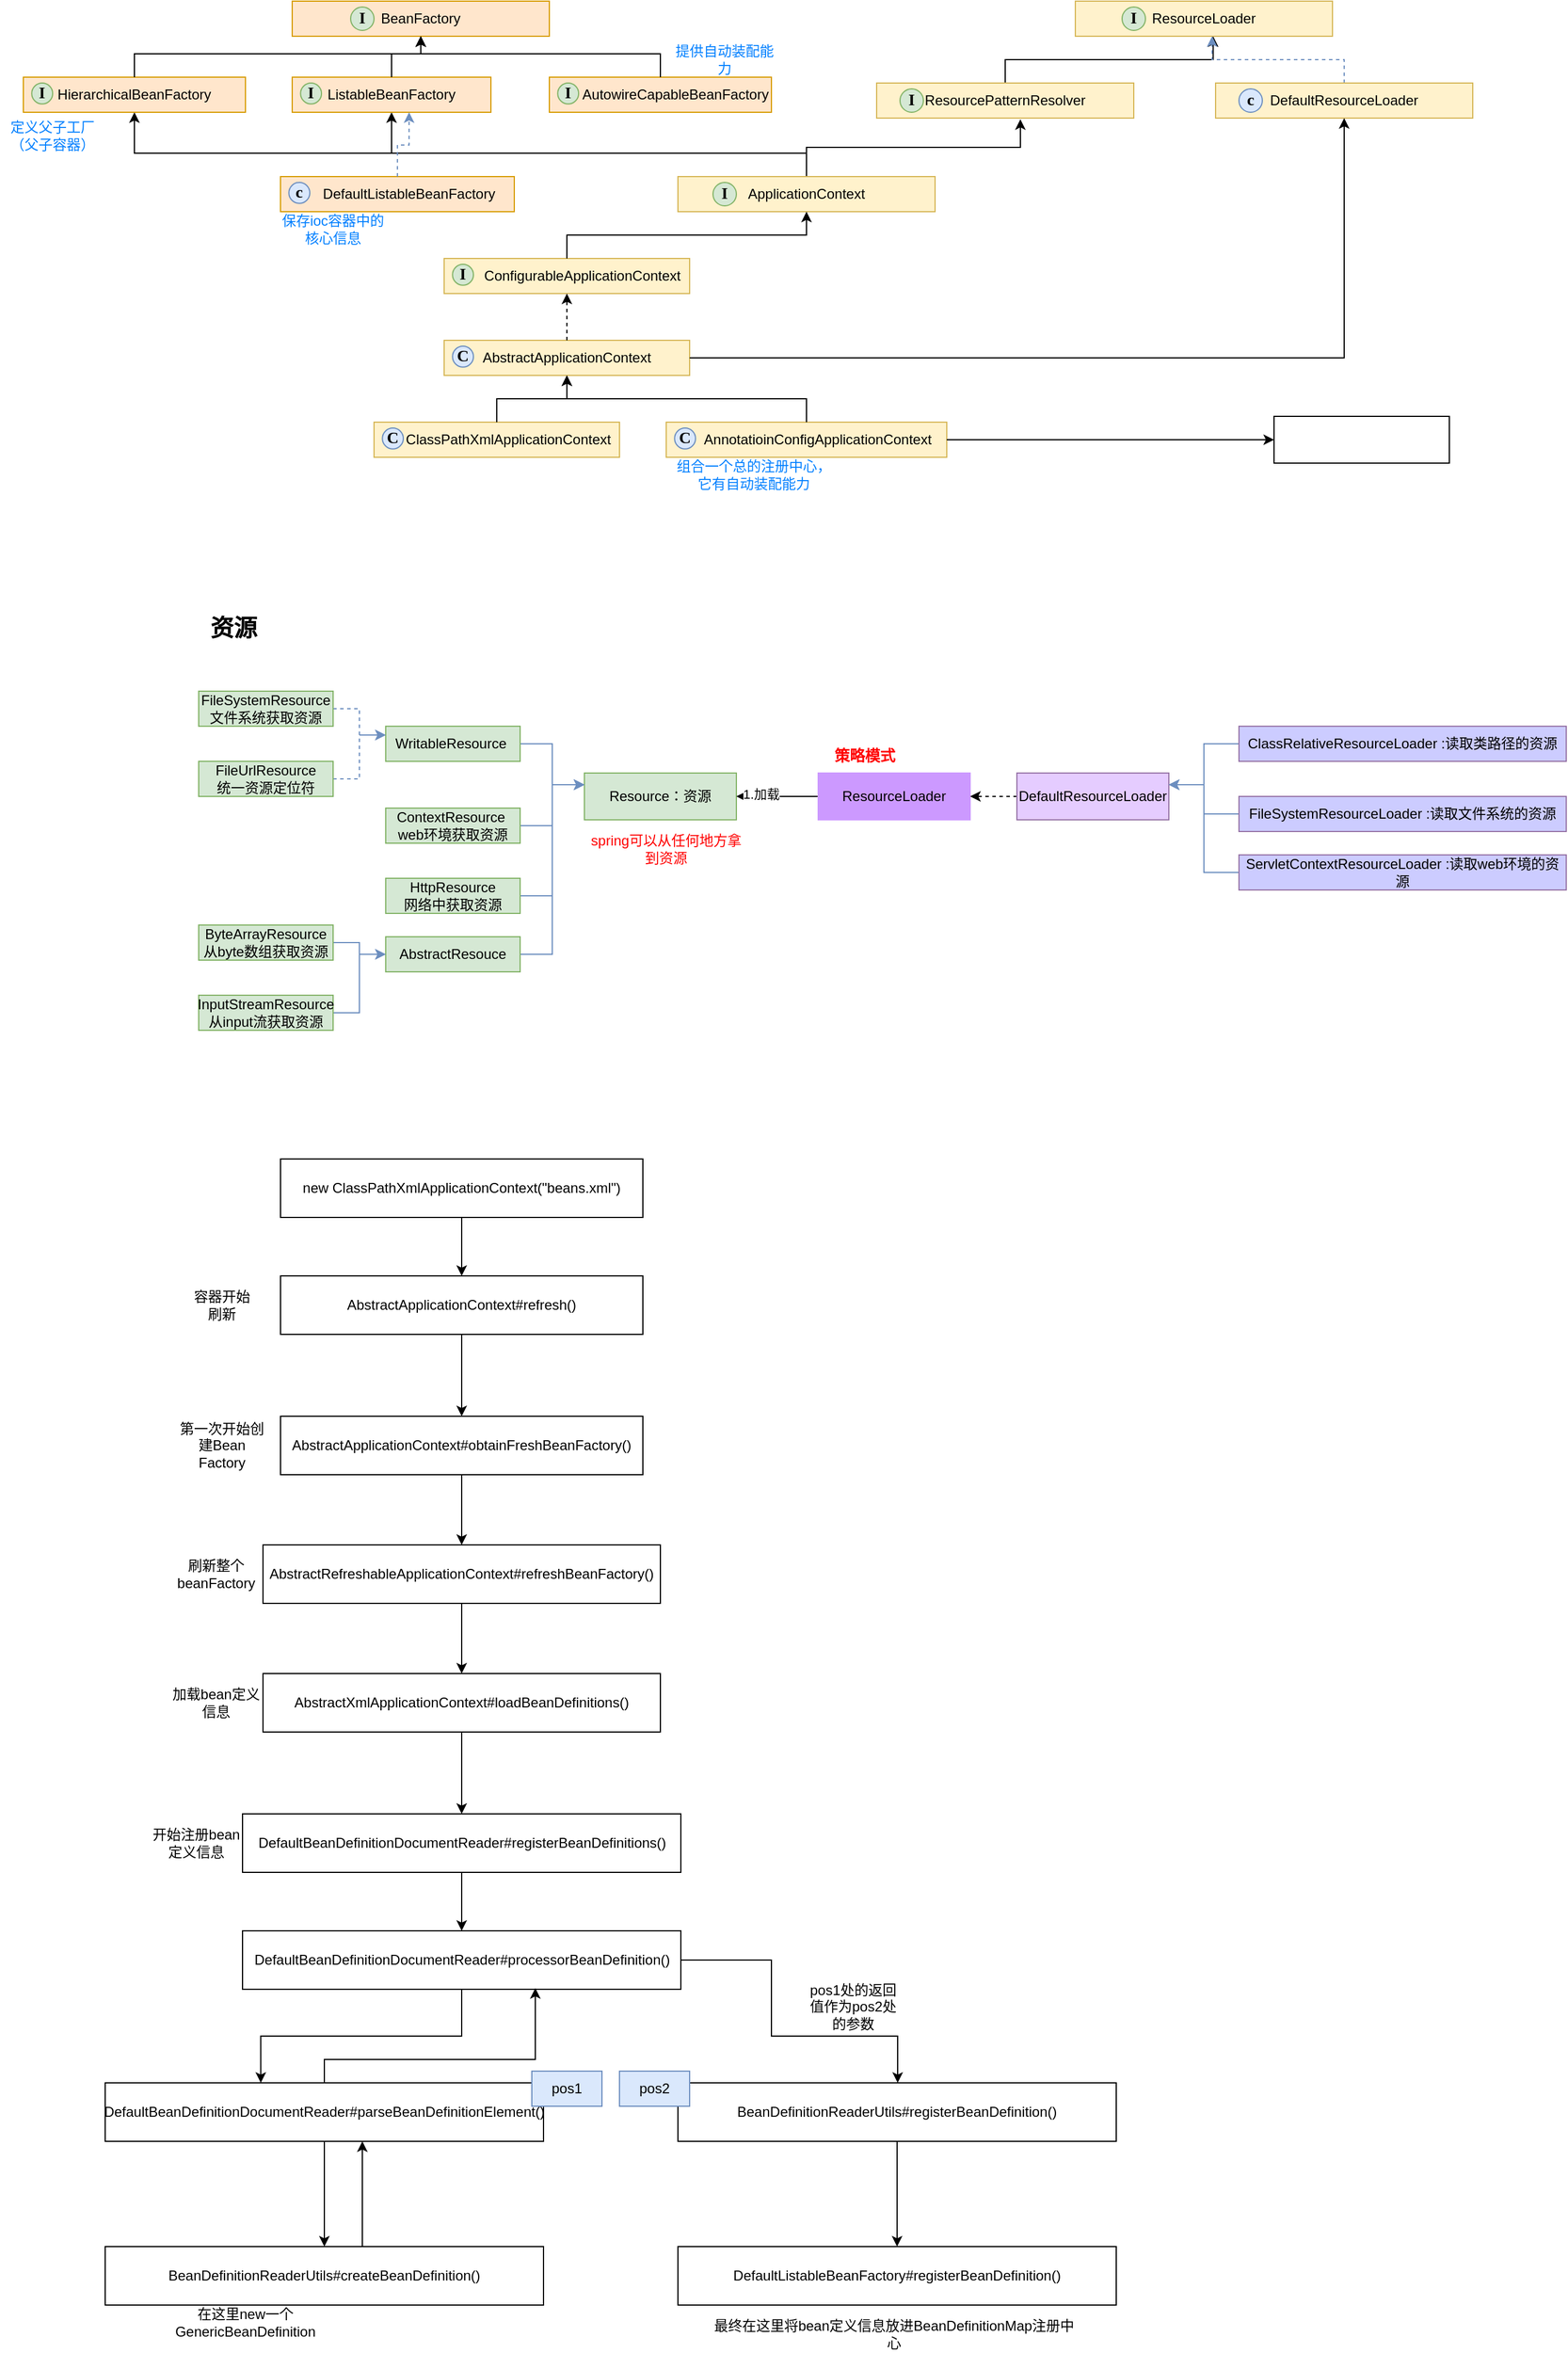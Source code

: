 <mxfile version="21.7.5" type="github">
  <diagram name="第 1 页" id="LORR4SFLs2q2GYRJ1Kx6">
    <mxGraphModel dx="3934" dy="764" grid="1" gridSize="10" guides="1" tooltips="1" connect="1" arrows="1" fold="1" page="1" pageScale="1" pageWidth="2500" pageHeight="1600" math="0" shadow="0">
      <root>
        <mxCell id="0" />
        <mxCell id="1" parent="0" />
        <mxCell id="G3PUZL_0uWG9P7JHEBMm-6" style="edgeStyle=orthogonalEdgeStyle;rounded=0;orthogonalLoop=1;jettySize=auto;html=1;entryX=0.559;entryY=1.033;entryDx=0;entryDy=0;entryPerimeter=0;" parent="1" source="G3PUZL_0uWG9P7JHEBMm-1" target="G3PUZL_0uWG9P7JHEBMm-2" edge="1">
          <mxGeometry relative="1" as="geometry" />
        </mxCell>
        <mxCell id="bIy-OTbyKHSaHCoWtooy-21" style="edgeStyle=orthogonalEdgeStyle;rounded=0;orthogonalLoop=1;jettySize=auto;html=1;entryX=0.5;entryY=1;entryDx=0;entryDy=0;" edge="1" parent="1" source="G3PUZL_0uWG9P7JHEBMm-1" target="bIy-OTbyKHSaHCoWtooy-7">
          <mxGeometry relative="1" as="geometry">
            <Array as="points">
              <mxPoint x="550" y="170" />
              <mxPoint x="-25" y="170" />
            </Array>
          </mxGeometry>
        </mxCell>
        <mxCell id="bIy-OTbyKHSaHCoWtooy-22" style="edgeStyle=orthogonalEdgeStyle;rounded=0;orthogonalLoop=1;jettySize=auto;html=1;" edge="1" parent="1" source="G3PUZL_0uWG9P7JHEBMm-1" target="bIy-OTbyKHSaHCoWtooy-14">
          <mxGeometry relative="1" as="geometry">
            <Array as="points">
              <mxPoint x="550" y="170" />
              <mxPoint x="195" y="170" />
            </Array>
          </mxGeometry>
        </mxCell>
        <mxCell id="G3PUZL_0uWG9P7JHEBMm-1" value="ApplicationContext" style="rounded=0;whiteSpace=wrap;html=1;fillColor=#fff2cc;strokeColor=#d6b656;" parent="1" vertex="1">
          <mxGeometry x="440" y="190" width="220" height="30" as="geometry" />
        </mxCell>
        <mxCell id="G3PUZL_0uWG9P7JHEBMm-7" style="edgeStyle=orthogonalEdgeStyle;rounded=0;orthogonalLoop=1;jettySize=auto;html=1;entryX=0.536;entryY=1;entryDx=0;entryDy=0;entryPerimeter=0;" parent="1" source="G3PUZL_0uWG9P7JHEBMm-2" target="G3PUZL_0uWG9P7JHEBMm-4" edge="1">
          <mxGeometry relative="1" as="geometry" />
        </mxCell>
        <mxCell id="G3PUZL_0uWG9P7JHEBMm-2" value="ResourcePatternResolver" style="rounded=0;whiteSpace=wrap;html=1;fillColor=#fff2cc;strokeColor=#d6b656;" parent="1" vertex="1">
          <mxGeometry x="610" y="110" width="220" height="30" as="geometry" />
        </mxCell>
        <mxCell id="G3PUZL_0uWG9P7JHEBMm-4" value="ResourceLoader" style="rounded=0;whiteSpace=wrap;html=1;fillColor=#fff2cc;strokeColor=#d6b656;" parent="1" vertex="1">
          <mxGeometry x="780" y="40" width="220" height="30" as="geometry" />
        </mxCell>
        <mxCell id="G3PUZL_0uWG9P7JHEBMm-12" style="edgeStyle=orthogonalEdgeStyle;rounded=0;orthogonalLoop=1;jettySize=auto;html=1;entryX=0.532;entryY=1;entryDx=0;entryDy=0;entryPerimeter=0;dashed=1;fillColor=#dae8fc;strokeColor=#6c8ebf;" parent="1" source="G3PUZL_0uWG9P7JHEBMm-5" target="G3PUZL_0uWG9P7JHEBMm-4" edge="1">
          <mxGeometry relative="1" as="geometry" />
        </mxCell>
        <mxCell id="G3PUZL_0uWG9P7JHEBMm-5" value="DefaultResourceLoader" style="rounded=0;whiteSpace=wrap;html=1;fillColor=#fff2cc;strokeColor=#d6b656;" parent="1" vertex="1">
          <mxGeometry x="900" y="110" width="220" height="30" as="geometry" />
        </mxCell>
        <mxCell id="G3PUZL_0uWG9P7JHEBMm-8" value="&lt;font style=&quot;font-size: 14px;&quot; face=&quot;Verdana&quot;&gt;&lt;b&gt;I&lt;/b&gt;&lt;/font&gt;" style="ellipse;whiteSpace=wrap;html=1;aspect=fixed;fillColor=#d5e8d4;strokeColor=#82b366;" parent="1" vertex="1">
          <mxGeometry x="820" y="45" width="20" height="20" as="geometry" />
        </mxCell>
        <mxCell id="G3PUZL_0uWG9P7JHEBMm-9" value="&lt;font style=&quot;font-size: 14px;&quot; face=&quot;Verdana&quot;&gt;&lt;b&gt;I&lt;/b&gt;&lt;/font&gt;" style="ellipse;whiteSpace=wrap;html=1;aspect=fixed;fillColor=#d5e8d4;strokeColor=#82b366;" parent="1" vertex="1">
          <mxGeometry x="630" y="115" width="20" height="20" as="geometry" />
        </mxCell>
        <mxCell id="G3PUZL_0uWG9P7JHEBMm-10" value="&lt;font style=&quot;font-size: 14px;&quot; face=&quot;Verdana&quot;&gt;&lt;b&gt;I&lt;/b&gt;&lt;/font&gt;" style="ellipse;whiteSpace=wrap;html=1;aspect=fixed;fillColor=#d5e8d4;strokeColor=#82b366;" parent="1" vertex="1">
          <mxGeometry x="470" y="195" width="20" height="20" as="geometry" />
        </mxCell>
        <mxCell id="G3PUZL_0uWG9P7JHEBMm-13" value="&lt;font style=&quot;font-size: 14px;&quot; face=&quot;Verdana&quot;&gt;&lt;b&gt;c&lt;/b&gt;&lt;/font&gt;" style="ellipse;whiteSpace=wrap;html=1;aspect=fixed;fillColor=#dae8fc;strokeColor=#6c8ebf;" parent="1" vertex="1">
          <mxGeometry x="920" y="115" width="20" height="20" as="geometry" />
        </mxCell>
        <mxCell id="G3PUZL_0uWG9P7JHEBMm-14" value="Resource：资源" style="rounded=0;whiteSpace=wrap;html=1;fillColor=#d5e8d4;strokeColor=#82b366;" parent="1" vertex="1">
          <mxGeometry x="360" y="700" width="130" height="40" as="geometry" />
        </mxCell>
        <mxCell id="G3PUZL_0uWG9P7JHEBMm-17" style="edgeStyle=orthogonalEdgeStyle;rounded=0;orthogonalLoop=1;jettySize=auto;html=1;" parent="1" source="G3PUZL_0uWG9P7JHEBMm-15" target="G3PUZL_0uWG9P7JHEBMm-14" edge="1">
          <mxGeometry relative="1" as="geometry" />
        </mxCell>
        <mxCell id="G3PUZL_0uWG9P7JHEBMm-18" value="1.加载" style="edgeLabel;html=1;align=center;verticalAlign=middle;resizable=0;points=[];" parent="G3PUZL_0uWG9P7JHEBMm-17" vertex="1" connectable="0">
          <mxGeometry x="0.4" y="-2" relative="1" as="geometry">
            <mxPoint as="offset" />
          </mxGeometry>
        </mxCell>
        <mxCell id="G3PUZL_0uWG9P7JHEBMm-15" value="ResourceLoader" style="rounded=0;whiteSpace=wrap;html=1;fillColor=#CC99FF;strokeColor=#CC99FF;" parent="1" vertex="1">
          <mxGeometry x="560" y="700" width="130" height="40" as="geometry" />
        </mxCell>
        <mxCell id="G3PUZL_0uWG9P7JHEBMm-39" style="edgeStyle=orthogonalEdgeStyle;rounded=0;orthogonalLoop=1;jettySize=auto;html=1;entryX=1;entryY=0.5;entryDx=0;entryDy=0;dashed=1;" parent="1" source="G3PUZL_0uWG9P7JHEBMm-19" target="G3PUZL_0uWG9P7JHEBMm-15" edge="1">
          <mxGeometry relative="1" as="geometry" />
        </mxCell>
        <mxCell id="G3PUZL_0uWG9P7JHEBMm-19" value="DefaultResourceLoader" style="rounded=0;whiteSpace=wrap;html=1;fillColor=#E5CCFF;strokeColor=#9673a6;" parent="1" vertex="1">
          <mxGeometry x="730" y="700" width="130" height="40" as="geometry" />
        </mxCell>
        <mxCell id="G3PUZL_0uWG9P7JHEBMm-26" style="edgeStyle=orthogonalEdgeStyle;rounded=0;orthogonalLoop=1;jettySize=auto;html=1;entryX=0;entryY=0.25;entryDx=0;entryDy=0;fillColor=#dae8fc;strokeColor=#6c8ebf;" parent="1" source="G3PUZL_0uWG9P7JHEBMm-21" target="G3PUZL_0uWG9P7JHEBMm-14" edge="1">
          <mxGeometry relative="1" as="geometry" />
        </mxCell>
        <mxCell id="G3PUZL_0uWG9P7JHEBMm-21" value="WritableResource&amp;nbsp;" style="rounded=0;whiteSpace=wrap;html=1;fillColor=#d5e8d4;strokeColor=#82b366;" parent="1" vertex="1">
          <mxGeometry x="190" y="660" width="115" height="30" as="geometry" />
        </mxCell>
        <mxCell id="G3PUZL_0uWG9P7JHEBMm-24" style="edgeStyle=orthogonalEdgeStyle;rounded=0;orthogonalLoop=1;jettySize=auto;html=1;entryX=0;entryY=0.25;entryDx=0;entryDy=0;fillColor=#dae8fc;strokeColor=#6c8ebf;dashed=1;" parent="1" source="G3PUZL_0uWG9P7JHEBMm-22" target="G3PUZL_0uWG9P7JHEBMm-21" edge="1">
          <mxGeometry relative="1" as="geometry" />
        </mxCell>
        <mxCell id="G3PUZL_0uWG9P7JHEBMm-22" value="FileSystemResource&lt;br&gt;文件系统获取资源" style="rounded=0;whiteSpace=wrap;html=1;fillColor=#d5e8d4;strokeColor=#82b366;" parent="1" vertex="1">
          <mxGeometry x="30" y="630" width="115" height="30" as="geometry" />
        </mxCell>
        <mxCell id="G3PUZL_0uWG9P7JHEBMm-25" style="edgeStyle=orthogonalEdgeStyle;rounded=0;orthogonalLoop=1;jettySize=auto;html=1;entryX=0;entryY=0.25;entryDx=0;entryDy=0;fillColor=#dae8fc;strokeColor=#6c8ebf;dashed=1;" parent="1" source="G3PUZL_0uWG9P7JHEBMm-23" target="G3PUZL_0uWG9P7JHEBMm-21" edge="1">
          <mxGeometry relative="1" as="geometry" />
        </mxCell>
        <mxCell id="G3PUZL_0uWG9P7JHEBMm-23" value="FileUrlResource&lt;br&gt;统一资源定位符" style="rounded=0;whiteSpace=wrap;html=1;fillColor=#d5e8d4;strokeColor=#82b366;" parent="1" vertex="1">
          <mxGeometry x="30" y="690" width="115" height="30" as="geometry" />
        </mxCell>
        <mxCell id="G3PUZL_0uWG9P7JHEBMm-28" style="edgeStyle=orthogonalEdgeStyle;rounded=0;orthogonalLoop=1;jettySize=auto;html=1;entryX=0;entryY=0.25;entryDx=0;entryDy=0;fillColor=#dae8fc;strokeColor=#6c8ebf;" parent="1" source="G3PUZL_0uWG9P7JHEBMm-27" target="G3PUZL_0uWG9P7JHEBMm-14" edge="1">
          <mxGeometry relative="1" as="geometry" />
        </mxCell>
        <mxCell id="G3PUZL_0uWG9P7JHEBMm-27" value="ContextResource&amp;nbsp;&lt;br&gt;web环境获取资源" style="rounded=0;whiteSpace=wrap;html=1;fillColor=#d5e8d4;strokeColor=#82b366;" parent="1" vertex="1">
          <mxGeometry x="190" y="730" width="115" height="30" as="geometry" />
        </mxCell>
        <mxCell id="G3PUZL_0uWG9P7JHEBMm-30" style="edgeStyle=orthogonalEdgeStyle;rounded=0;orthogonalLoop=1;jettySize=auto;html=1;entryX=0;entryY=0.25;entryDx=0;entryDy=0;fillColor=#dae8fc;strokeColor=#6c8ebf;" parent="1" source="G3PUZL_0uWG9P7JHEBMm-29" target="G3PUZL_0uWG9P7JHEBMm-14" edge="1">
          <mxGeometry relative="1" as="geometry" />
        </mxCell>
        <mxCell id="G3PUZL_0uWG9P7JHEBMm-29" value="HttpResource&lt;br&gt;网络中获取资源" style="rounded=0;whiteSpace=wrap;html=1;fillColor=#d5e8d4;strokeColor=#82b366;" parent="1" vertex="1">
          <mxGeometry x="190" y="790" width="115" height="30" as="geometry" />
        </mxCell>
        <mxCell id="G3PUZL_0uWG9P7JHEBMm-32" style="edgeStyle=orthogonalEdgeStyle;rounded=0;orthogonalLoop=1;jettySize=auto;html=1;entryX=0;entryY=0.25;entryDx=0;entryDy=0;fillColor=#dae8fc;strokeColor=#6c8ebf;" parent="1" source="G3PUZL_0uWG9P7JHEBMm-31" target="G3PUZL_0uWG9P7JHEBMm-14" edge="1">
          <mxGeometry relative="1" as="geometry" />
        </mxCell>
        <mxCell id="G3PUZL_0uWG9P7JHEBMm-31" value="AbstractResouce" style="rounded=0;whiteSpace=wrap;html=1;fillColor=#d5e8d4;strokeColor=#82b366;" parent="1" vertex="1">
          <mxGeometry x="190" y="840" width="115" height="30" as="geometry" />
        </mxCell>
        <mxCell id="G3PUZL_0uWG9P7JHEBMm-35" style="edgeStyle=orthogonalEdgeStyle;rounded=0;orthogonalLoop=1;jettySize=auto;html=1;entryX=0;entryY=0.5;entryDx=0;entryDy=0;fillColor=#dae8fc;strokeColor=#6c8ebf;" parent="1" source="G3PUZL_0uWG9P7JHEBMm-33" target="G3PUZL_0uWG9P7JHEBMm-31" edge="1">
          <mxGeometry relative="1" as="geometry" />
        </mxCell>
        <mxCell id="G3PUZL_0uWG9P7JHEBMm-33" value="ByteArrayResource&lt;br&gt;从byte数组获取资源" style="rounded=0;whiteSpace=wrap;html=1;fillColor=#d5e8d4;strokeColor=#82b366;" parent="1" vertex="1">
          <mxGeometry x="30" y="830" width="115" height="30" as="geometry" />
        </mxCell>
        <mxCell id="G3PUZL_0uWG9P7JHEBMm-36" style="edgeStyle=orthogonalEdgeStyle;rounded=0;orthogonalLoop=1;jettySize=auto;html=1;entryX=0;entryY=0.5;entryDx=0;entryDy=0;fillColor=#dae8fc;strokeColor=#6c8ebf;" parent="1" source="G3PUZL_0uWG9P7JHEBMm-34" target="G3PUZL_0uWG9P7JHEBMm-31" edge="1">
          <mxGeometry relative="1" as="geometry" />
        </mxCell>
        <mxCell id="G3PUZL_0uWG9P7JHEBMm-34" value="InputStreamResource&lt;br&gt;从input流获取资源&lt;br&gt;" style="rounded=0;whiteSpace=wrap;html=1;fillColor=#d5e8d4;strokeColor=#82b366;" parent="1" vertex="1">
          <mxGeometry x="30" y="890" width="115" height="30" as="geometry" />
        </mxCell>
        <mxCell id="G3PUZL_0uWG9P7JHEBMm-37" value="spring可以从任何地方拿到资源" style="text;html=1;strokeColor=none;fillColor=none;align=center;verticalAlign=middle;whiteSpace=wrap;rounded=0;fontColor=#FF0000;" parent="1" vertex="1">
          <mxGeometry x="360" y="750" width="140" height="30" as="geometry" />
        </mxCell>
        <mxCell id="G3PUZL_0uWG9P7JHEBMm-40" value="策略模式" style="text;html=1;strokeColor=none;fillColor=none;align=center;verticalAlign=middle;whiteSpace=wrap;rounded=0;labelBackgroundColor=default;fontColor=#FF0000;fontStyle=1;fontSize=13;" parent="1" vertex="1">
          <mxGeometry x="570" y="670" width="60" height="30" as="geometry" />
        </mxCell>
        <mxCell id="G3PUZL_0uWG9P7JHEBMm-42" style="edgeStyle=orthogonalEdgeStyle;rounded=0;orthogonalLoop=1;jettySize=auto;html=1;entryX=1;entryY=0.25;entryDx=0;entryDy=0;fillColor=#dae8fc;strokeColor=#6c8ebf;" parent="1" source="G3PUZL_0uWG9P7JHEBMm-41" target="G3PUZL_0uWG9P7JHEBMm-19" edge="1">
          <mxGeometry relative="1" as="geometry" />
        </mxCell>
        <mxCell id="G3PUZL_0uWG9P7JHEBMm-41" value="ClassRelativeResourceLoader :读取类路径的资源" style="rounded=0;whiteSpace=wrap;html=1;fillColor=#CCCCFF;strokeColor=#9673a6;" parent="1" vertex="1">
          <mxGeometry x="920" y="660" width="280" height="30" as="geometry" />
        </mxCell>
        <mxCell id="G3PUZL_0uWG9P7JHEBMm-45" style="edgeStyle=orthogonalEdgeStyle;rounded=0;orthogonalLoop=1;jettySize=auto;html=1;entryX=1;entryY=0.25;entryDx=0;entryDy=0;fillColor=#dae8fc;strokeColor=#6c8ebf;" parent="1" source="G3PUZL_0uWG9P7JHEBMm-43" target="G3PUZL_0uWG9P7JHEBMm-19" edge="1">
          <mxGeometry relative="1" as="geometry" />
        </mxCell>
        <mxCell id="G3PUZL_0uWG9P7JHEBMm-43" value="FileSystemResourceLoader :读取文件系统的资源" style="rounded=0;whiteSpace=wrap;html=1;fillColor=#CCCCFF;strokeColor=#9673a6;" parent="1" vertex="1">
          <mxGeometry x="920" y="720" width="280" height="30" as="geometry" />
        </mxCell>
        <mxCell id="G3PUZL_0uWG9P7JHEBMm-46" style="edgeStyle=orthogonalEdgeStyle;rounded=0;orthogonalLoop=1;jettySize=auto;html=1;entryX=1;entryY=0.25;entryDx=0;entryDy=0;fillColor=#dae8fc;strokeColor=#6c8ebf;" parent="1" source="G3PUZL_0uWG9P7JHEBMm-44" target="G3PUZL_0uWG9P7JHEBMm-19" edge="1">
          <mxGeometry relative="1" as="geometry" />
        </mxCell>
        <mxCell id="G3PUZL_0uWG9P7JHEBMm-44" value="ServletContextResourceLoader :读取web环境的资源" style="rounded=0;whiteSpace=wrap;html=1;fillColor=#CCCCFF;strokeColor=#9673a6;" parent="1" vertex="1">
          <mxGeometry x="920" y="770" width="280" height="30" as="geometry" />
        </mxCell>
        <mxCell id="bIy-OTbyKHSaHCoWtooy-3" value="资源" style="text;html=1;strokeColor=none;fillColor=none;align=center;verticalAlign=middle;whiteSpace=wrap;rounded=0;fontSize=20;fontStyle=1" vertex="1" parent="1">
          <mxGeometry x="30" y="560" width="60" height="30" as="geometry" />
        </mxCell>
        <mxCell id="bIy-OTbyKHSaHCoWtooy-5" value="BeanFactory" style="rounded=0;whiteSpace=wrap;html=1;fillColor=#ffe6cc;strokeColor=#d79b00;" vertex="1" parent="1">
          <mxGeometry x="110" y="40" width="220" height="30" as="geometry" />
        </mxCell>
        <mxCell id="bIy-OTbyKHSaHCoWtooy-6" value="&lt;font style=&quot;font-size: 14px;&quot; face=&quot;Verdana&quot;&gt;&lt;b&gt;I&lt;/b&gt;&lt;/font&gt;" style="ellipse;whiteSpace=wrap;html=1;aspect=fixed;fillColor=#d5e8d4;strokeColor=#82b366;" vertex="1" parent="1">
          <mxGeometry x="160" y="45" width="20" height="20" as="geometry" />
        </mxCell>
        <mxCell id="bIy-OTbyKHSaHCoWtooy-11" value="" style="group" vertex="1" connectable="0" parent="1">
          <mxGeometry x="-120" y="105" width="190" height="30" as="geometry" />
        </mxCell>
        <mxCell id="bIy-OTbyKHSaHCoWtooy-7" value="HierarchicalBeanFactory" style="rounded=0;whiteSpace=wrap;html=1;fillColor=#ffe6cc;strokeColor=#d79b00;" vertex="1" parent="bIy-OTbyKHSaHCoWtooy-11">
          <mxGeometry width="190" height="30" as="geometry" />
        </mxCell>
        <mxCell id="bIy-OTbyKHSaHCoWtooy-8" value="&lt;font style=&quot;font-size: 14px;&quot; face=&quot;Verdana&quot;&gt;&lt;b&gt;I&lt;/b&gt;&lt;/font&gt;" style="ellipse;whiteSpace=wrap;html=1;aspect=fixed;fillColor=#d5e8d4;strokeColor=#82b366;" vertex="1" parent="bIy-OTbyKHSaHCoWtooy-11">
          <mxGeometry x="7.158" y="5" width="17.895" height="17.895" as="geometry" />
        </mxCell>
        <mxCell id="bIy-OTbyKHSaHCoWtooy-12" style="edgeStyle=orthogonalEdgeStyle;rounded=0;orthogonalLoop=1;jettySize=auto;html=1;entryX=0.5;entryY=1;entryDx=0;entryDy=0;exitX=0.5;exitY=0;exitDx=0;exitDy=0;" edge="1" parent="1" source="bIy-OTbyKHSaHCoWtooy-7" target="bIy-OTbyKHSaHCoWtooy-5">
          <mxGeometry relative="1" as="geometry">
            <Array as="points">
              <mxPoint x="-25" y="85" />
              <mxPoint x="220" y="85" />
            </Array>
          </mxGeometry>
        </mxCell>
        <mxCell id="bIy-OTbyKHSaHCoWtooy-13" value="" style="group" vertex="1" connectable="0" parent="1">
          <mxGeometry x="110" y="105" width="190" height="30" as="geometry" />
        </mxCell>
        <mxCell id="bIy-OTbyKHSaHCoWtooy-14" value="ListableBeanFactory" style="rounded=0;whiteSpace=wrap;html=1;fillColor=#ffe6cc;strokeColor=#d79b00;" vertex="1" parent="bIy-OTbyKHSaHCoWtooy-13">
          <mxGeometry width="170" height="30" as="geometry" />
        </mxCell>
        <mxCell id="bIy-OTbyKHSaHCoWtooy-15" value="&lt;font style=&quot;font-size: 14px;&quot; face=&quot;Verdana&quot;&gt;&lt;b&gt;I&lt;/b&gt;&lt;/font&gt;" style="ellipse;whiteSpace=wrap;html=1;aspect=fixed;fillColor=#d5e8d4;strokeColor=#82b366;" vertex="1" parent="bIy-OTbyKHSaHCoWtooy-13">
          <mxGeometry x="7.158" y="5" width="17.895" height="17.895" as="geometry" />
        </mxCell>
        <mxCell id="bIy-OTbyKHSaHCoWtooy-16" style="edgeStyle=orthogonalEdgeStyle;rounded=0;orthogonalLoop=1;jettySize=auto;html=1;entryX=0.5;entryY=1;entryDx=0;entryDy=0;" edge="1" parent="1" source="bIy-OTbyKHSaHCoWtooy-14" target="bIy-OTbyKHSaHCoWtooy-5">
          <mxGeometry relative="1" as="geometry" />
        </mxCell>
        <mxCell id="bIy-OTbyKHSaHCoWtooy-17" value="" style="group" vertex="1" connectable="0" parent="1">
          <mxGeometry x="330" y="105" width="190" height="30" as="geometry" />
        </mxCell>
        <mxCell id="bIy-OTbyKHSaHCoWtooy-18" value="&amp;nbsp; &amp;nbsp; &amp;nbsp; &amp;nbsp; AutowireCapableBeanFactory" style="rounded=0;whiteSpace=wrap;html=1;fillColor=#ffe6cc;strokeColor=#d79b00;" vertex="1" parent="bIy-OTbyKHSaHCoWtooy-17">
          <mxGeometry width="190" height="30" as="geometry" />
        </mxCell>
        <mxCell id="bIy-OTbyKHSaHCoWtooy-19" value="&lt;font style=&quot;font-size: 14px;&quot; face=&quot;Verdana&quot;&gt;&lt;b&gt;I&lt;/b&gt;&lt;/font&gt;" style="ellipse;whiteSpace=wrap;html=1;aspect=fixed;fillColor=#d5e8d4;strokeColor=#82b366;" vertex="1" parent="bIy-OTbyKHSaHCoWtooy-17">
          <mxGeometry x="7.158" y="5" width="17.895" height="17.895" as="geometry" />
        </mxCell>
        <mxCell id="bIy-OTbyKHSaHCoWtooy-20" style="edgeStyle=orthogonalEdgeStyle;rounded=0;orthogonalLoop=1;jettySize=auto;html=1;entryX=0.5;entryY=1;entryDx=0;entryDy=0;" edge="1" parent="1" source="bIy-OTbyKHSaHCoWtooy-18" target="bIy-OTbyKHSaHCoWtooy-5">
          <mxGeometry relative="1" as="geometry">
            <Array as="points">
              <mxPoint x="425" y="85" />
              <mxPoint x="220" y="85" />
            </Array>
          </mxGeometry>
        </mxCell>
        <mxCell id="bIy-OTbyKHSaHCoWtooy-23" value="" style="group;fillColor=#fff2cc;strokeColor=#d6b656;" vertex="1" connectable="0" parent="1">
          <mxGeometry x="240" y="260" width="210" height="30" as="geometry" />
        </mxCell>
        <mxCell id="bIy-OTbyKHSaHCoWtooy-24" value="&amp;nbsp; &amp;nbsp; &amp;nbsp; &amp;nbsp; ConfigurableApplicationContext" style="rounded=0;whiteSpace=wrap;html=1;fillColor=#fff2cc;strokeColor=#d6b656;" vertex="1" parent="bIy-OTbyKHSaHCoWtooy-23">
          <mxGeometry width="210" height="30" as="geometry" />
        </mxCell>
        <mxCell id="bIy-OTbyKHSaHCoWtooy-25" value="&lt;font style=&quot;font-size: 14px;&quot; face=&quot;Verdana&quot;&gt;&lt;b&gt;I&lt;/b&gt;&lt;/font&gt;" style="ellipse;whiteSpace=wrap;html=1;aspect=fixed;fillColor=#d5e8d4;strokeColor=#82b366;" vertex="1" parent="bIy-OTbyKHSaHCoWtooy-23">
          <mxGeometry x="7.158" y="5" width="17.895" height="17.895" as="geometry" />
        </mxCell>
        <mxCell id="bIy-OTbyKHSaHCoWtooy-26" style="edgeStyle=orthogonalEdgeStyle;rounded=0;orthogonalLoop=1;jettySize=auto;html=1;entryX=0.5;entryY=1;entryDx=0;entryDy=0;" edge="1" parent="1" source="bIy-OTbyKHSaHCoWtooy-24" target="G3PUZL_0uWG9P7JHEBMm-1">
          <mxGeometry relative="1" as="geometry" />
        </mxCell>
        <mxCell id="bIy-OTbyKHSaHCoWtooy-27" value="" style="group;fillColor=#fff2cc;strokeColor=#d6b656;" vertex="1" connectable="0" parent="1">
          <mxGeometry x="180" y="400" width="210" height="30" as="geometry" />
        </mxCell>
        <mxCell id="bIy-OTbyKHSaHCoWtooy-28" value="&amp;nbsp; &amp;nbsp; &amp;nbsp; ClassPathXmlApplicationContext" style="rounded=0;whiteSpace=wrap;html=1;fillColor=#fff2cc;strokeColor=#d6b656;" vertex="1" parent="bIy-OTbyKHSaHCoWtooy-27">
          <mxGeometry width="210" height="30" as="geometry" />
        </mxCell>
        <mxCell id="bIy-OTbyKHSaHCoWtooy-29" value="&lt;font style=&quot;font-size: 14px;&quot; face=&quot;Verdana&quot;&gt;&lt;b&gt;C&lt;/b&gt;&lt;/font&gt;" style="ellipse;whiteSpace=wrap;html=1;aspect=fixed;fillColor=#dae8fc;strokeColor=#6c8ebf;" vertex="1" parent="bIy-OTbyKHSaHCoWtooy-27">
          <mxGeometry x="7.158" y="5" width="17.895" height="17.895" as="geometry" />
        </mxCell>
        <mxCell id="bIy-OTbyKHSaHCoWtooy-32" value="" style="group;fillColor=#fff2cc;strokeColor=#d6b656;" vertex="1" connectable="0" parent="1">
          <mxGeometry x="430" y="400" width="240" height="30" as="geometry" />
        </mxCell>
        <mxCell id="bIy-OTbyKHSaHCoWtooy-33" value="&amp;nbsp; &amp;nbsp; &amp;nbsp; AnnotatioinConfigApplicationContext" style="rounded=0;whiteSpace=wrap;html=1;fillColor=#fff2cc;strokeColor=#d6b656;" vertex="1" parent="bIy-OTbyKHSaHCoWtooy-32">
          <mxGeometry width="240" height="30" as="geometry" />
        </mxCell>
        <mxCell id="bIy-OTbyKHSaHCoWtooy-34" value="&lt;font style=&quot;font-size: 14px;&quot; face=&quot;Verdana&quot;&gt;&lt;b&gt;C&lt;/b&gt;&lt;/font&gt;" style="ellipse;whiteSpace=wrap;html=1;aspect=fixed;fillColor=#dae8fc;strokeColor=#6c8ebf;" vertex="1" parent="bIy-OTbyKHSaHCoWtooy-32">
          <mxGeometry x="7.158" y="5" width="17.895" height="17.895" as="geometry" />
        </mxCell>
        <mxCell id="bIy-OTbyKHSaHCoWtooy-37" value="" style="group;fillColor=#fff2cc;strokeColor=#d6b656;" vertex="1" connectable="0" parent="1">
          <mxGeometry x="240" y="330" width="210" height="30" as="geometry" />
        </mxCell>
        <mxCell id="bIy-OTbyKHSaHCoWtooy-38" value="AbstractApplicationContext" style="rounded=0;whiteSpace=wrap;html=1;fillColor=#fff2cc;strokeColor=#d6b656;" vertex="1" parent="bIy-OTbyKHSaHCoWtooy-37">
          <mxGeometry width="210" height="30" as="geometry" />
        </mxCell>
        <mxCell id="bIy-OTbyKHSaHCoWtooy-39" value="&lt;font style=&quot;font-size: 14px;&quot; face=&quot;Verdana&quot;&gt;&lt;b&gt;C&lt;/b&gt;&lt;/font&gt;" style="ellipse;whiteSpace=wrap;html=1;aspect=fixed;fillColor=#dae8fc;strokeColor=#6c8ebf;" vertex="1" parent="bIy-OTbyKHSaHCoWtooy-37">
          <mxGeometry x="7.158" y="5" width="17.895" height="17.895" as="geometry" />
        </mxCell>
        <mxCell id="bIy-OTbyKHSaHCoWtooy-40" style="edgeStyle=orthogonalEdgeStyle;rounded=0;orthogonalLoop=1;jettySize=auto;html=1;entryX=0.5;entryY=1;entryDx=0;entryDy=0;dashed=1;" edge="1" parent="1" source="bIy-OTbyKHSaHCoWtooy-38" target="bIy-OTbyKHSaHCoWtooy-24">
          <mxGeometry relative="1" as="geometry" />
        </mxCell>
        <mxCell id="bIy-OTbyKHSaHCoWtooy-42" style="edgeStyle=orthogonalEdgeStyle;rounded=0;orthogonalLoop=1;jettySize=auto;html=1;entryX=0.5;entryY=1;entryDx=0;entryDy=0;" edge="1" parent="1" source="bIy-OTbyKHSaHCoWtooy-28" target="bIy-OTbyKHSaHCoWtooy-38">
          <mxGeometry relative="1" as="geometry" />
        </mxCell>
        <mxCell id="bIy-OTbyKHSaHCoWtooy-43" style="edgeStyle=orthogonalEdgeStyle;rounded=0;orthogonalLoop=1;jettySize=auto;html=1;entryX=0.5;entryY=1;entryDx=0;entryDy=0;" edge="1" parent="1" source="bIy-OTbyKHSaHCoWtooy-33" target="bIy-OTbyKHSaHCoWtooy-38">
          <mxGeometry relative="1" as="geometry" />
        </mxCell>
        <mxCell id="bIy-OTbyKHSaHCoWtooy-44" style="edgeStyle=orthogonalEdgeStyle;rounded=0;orthogonalLoop=1;jettySize=auto;html=1;entryX=0.5;entryY=1;entryDx=0;entryDy=0;" edge="1" parent="1" source="bIy-OTbyKHSaHCoWtooy-38" target="G3PUZL_0uWG9P7JHEBMm-5">
          <mxGeometry relative="1" as="geometry" />
        </mxCell>
        <mxCell id="bIy-OTbyKHSaHCoWtooy-45" value="定义父子工厂（父子容器）" style="text;html=1;strokeColor=none;fillColor=none;align=center;verticalAlign=middle;whiteSpace=wrap;rounded=0;fontColor=#007FFF;" vertex="1" parent="1">
          <mxGeometry x="-140" y="140" width="90" height="30" as="geometry" />
        </mxCell>
        <mxCell id="bIy-OTbyKHSaHCoWtooy-46" value="" style="group" vertex="1" connectable="0" parent="1">
          <mxGeometry x="100" y="190" width="200" height="30" as="geometry" />
        </mxCell>
        <mxCell id="bIy-OTbyKHSaHCoWtooy-47" value="&amp;nbsp; &amp;nbsp; &amp;nbsp; DefaultListableBeanFactory" style="rounded=0;whiteSpace=wrap;html=1;fillColor=#ffe6cc;strokeColor=#d79b00;" vertex="1" parent="bIy-OTbyKHSaHCoWtooy-46">
          <mxGeometry width="200" height="30" as="geometry" />
        </mxCell>
        <mxCell id="bIy-OTbyKHSaHCoWtooy-48" value="&lt;font style=&quot;font-size: 14px;&quot; face=&quot;Verdana&quot;&gt;&lt;b&gt;c&lt;/b&gt;&lt;/font&gt;" style="ellipse;whiteSpace=wrap;html=1;aspect=fixed;fillColor=#dae8fc;strokeColor=#6c8ebf;" vertex="1" parent="bIy-OTbyKHSaHCoWtooy-46">
          <mxGeometry x="7.158" y="5" width="17.895" height="17.895" as="geometry" />
        </mxCell>
        <mxCell id="bIy-OTbyKHSaHCoWtooy-50" style="edgeStyle=orthogonalEdgeStyle;rounded=0;orthogonalLoop=1;jettySize=auto;html=1;dashed=1;fillColor=#dae8fc;strokeColor=#6c8ebf;" edge="1" parent="1" source="bIy-OTbyKHSaHCoWtooy-47" target="bIy-OTbyKHSaHCoWtooy-14">
          <mxGeometry relative="1" as="geometry">
            <mxPoint x="220" y="140" as="targetPoint" />
            <Array as="points">
              <mxPoint x="200" y="163" />
              <mxPoint x="210" y="163" />
            </Array>
          </mxGeometry>
        </mxCell>
        <mxCell id="bIy-OTbyKHSaHCoWtooy-51" value="保存ioc容器中的核心信息" style="text;html=1;strokeColor=none;fillColor=none;align=center;verticalAlign=middle;whiteSpace=wrap;rounded=0;fontColor=#007FFF;" vertex="1" parent="1">
          <mxGeometry x="100" y="220" width="90" height="30" as="geometry" />
        </mxCell>
        <mxCell id="bIy-OTbyKHSaHCoWtooy-53" value="提供自动装配能力" style="text;html=1;strokeColor=none;fillColor=none;align=center;verticalAlign=middle;whiteSpace=wrap;rounded=0;fontColor=#007FFF;" vertex="1" parent="1">
          <mxGeometry x="435" y="75" width="90" height="30" as="geometry" />
        </mxCell>
        <mxCell id="bIy-OTbyKHSaHCoWtooy-54" value="组合一个总的注册中心，它有自动装配能力" style="text;html=1;strokeColor=none;fillColor=none;align=center;verticalAlign=middle;whiteSpace=wrap;rounded=0;fontColor=#007FFF;" vertex="1" parent="1">
          <mxGeometry x="435" y="430" width="140" height="30" as="geometry" />
        </mxCell>
        <mxCell id="bIy-OTbyKHSaHCoWtooy-59" value="" style="rounded=0;whiteSpace=wrap;html=1;container=1;" vertex="1" collapsed="1" parent="1">
          <mxGeometry x="950" y="395" width="150" height="40" as="geometry">
            <mxRectangle x="1160" y="370" width="520" height="335" as="alternateBounds" />
          </mxGeometry>
        </mxCell>
        <mxCell id="bIy-OTbyKHSaHCoWtooy-68" value="&amp;nbsp; &amp;nbsp; &amp;nbsp;AbstractApplicationContext" style="rounded=0;whiteSpace=wrap;html=1;fillColor=#fff2cc;strokeColor=#d6b656;fontColor=#FF0000;" vertex="1" parent="bIy-OTbyKHSaHCoWtooy-59">
          <mxGeometry x="40.005" y="150" width="208.0" height="30" as="geometry" />
        </mxCell>
        <mxCell id="bIy-OTbyKHSaHCoWtooy-90" value="" style="group" vertex="1" connectable="0" parent="bIy-OTbyKHSaHCoWtooy-59">
          <mxGeometry x="31.385" y="25" width="485.333" height="280" as="geometry" />
        </mxCell>
        <mxCell id="bIy-OTbyKHSaHCoWtooy-61" value="&amp;nbsp; &amp;nbsp; &amp;nbsp; &amp;nbsp; &amp;nbsp; &amp;nbsp;BeanFactory" style="rounded=0;whiteSpace=wrap;html=1;fillColor=#ffe6cc;strokeColor=#d79b00;" vertex="1" parent="bIy-OTbyKHSaHCoWtooy-90">
          <mxGeometry x="46.222" width="358.222" height="30" as="geometry" />
        </mxCell>
        <mxCell id="bIy-OTbyKHSaHCoWtooy-62" value="&lt;font style=&quot;font-size: 14px;&quot; face=&quot;Verdana&quot;&gt;&lt;b&gt;I&lt;/b&gt;&lt;/font&gt;" style="ellipse;whiteSpace=wrap;html=1;aspect=fixed;fillColor=#d5e8d4;strokeColor=#82b366;" vertex="1" parent="bIy-OTbyKHSaHCoWtooy-90">
          <mxGeometry x="150.222" y="5" width="20" height="20" as="geometry" />
        </mxCell>
        <mxCell id="bIy-OTbyKHSaHCoWtooy-63" value="" style="group" vertex="1" connectable="0" parent="bIy-OTbyKHSaHCoWtooy-90">
          <mxGeometry x="104.0" y="60" width="219.556" height="30" as="geometry" />
        </mxCell>
        <mxCell id="bIy-OTbyKHSaHCoWtooy-64" value="ListableBeanFactory" style="rounded=0;whiteSpace=wrap;html=1;fillColor=#ffe6cc;strokeColor=#d79b00;" vertex="1" parent="bIy-OTbyKHSaHCoWtooy-63">
          <mxGeometry width="196.444" height="30" as="geometry" />
        </mxCell>
        <mxCell id="bIy-OTbyKHSaHCoWtooy-65" value="&lt;font style=&quot;font-size: 14px;&quot; face=&quot;Verdana&quot;&gt;&lt;b&gt;I&lt;/b&gt;&lt;/font&gt;" style="ellipse;whiteSpace=wrap;html=1;aspect=fixed;fillColor=#d5e8d4;strokeColor=#82b366;" vertex="1" parent="bIy-OTbyKHSaHCoWtooy-63">
          <mxGeometry x="8.271" y="5" width="17.895" height="17.895" as="geometry" />
        </mxCell>
        <mxCell id="bIy-OTbyKHSaHCoWtooy-66" style="edgeStyle=orthogonalEdgeStyle;rounded=0;orthogonalLoop=1;jettySize=auto;html=1;entryX=0.432;entryY=1;entryDx=0;entryDy=0;entryPerimeter=0;" edge="1" parent="bIy-OTbyKHSaHCoWtooy-90" source="bIy-OTbyKHSaHCoWtooy-64" target="bIy-OTbyKHSaHCoWtooy-61">
          <mxGeometry relative="1" as="geometry" />
        </mxCell>
        <mxCell id="bIy-OTbyKHSaHCoWtooy-70" value="" style="group;fillColor=#fff2cc;strokeColor=#d6b656;" vertex="1" connectable="0" parent="bIy-OTbyKHSaHCoWtooy-90">
          <mxGeometry x="254.222" y="130" width="231.111" height="30" as="geometry" />
        </mxCell>
        <mxCell id="bIy-OTbyKHSaHCoWtooy-71" value="&amp;nbsp; &amp;nbsp; &amp;nbsp; DefaultListableBeanFactory" style="rounded=0;whiteSpace=wrap;html=1;fillColor=#fff2cc;strokeColor=#d6b656;" vertex="1" parent="bIy-OTbyKHSaHCoWtooy-70">
          <mxGeometry width="231.111" height="30" as="geometry" />
        </mxCell>
        <mxCell id="bIy-OTbyKHSaHCoWtooy-72" value="&lt;font style=&quot;font-size: 14px;&quot; face=&quot;Verdana&quot;&gt;&lt;b&gt;c&lt;/b&gt;&lt;/font&gt;" style="ellipse;whiteSpace=wrap;html=1;aspect=fixed;fillColor=#dae8fc;strokeColor=#6c8ebf;" vertex="1" parent="bIy-OTbyKHSaHCoWtooy-70">
          <mxGeometry x="8.271" y="5" width="17.895" height="17.895" as="geometry" />
        </mxCell>
        <mxCell id="bIy-OTbyKHSaHCoWtooy-74" style="edgeStyle=orthogonalEdgeStyle;rounded=0;orthogonalLoop=1;jettySize=auto;html=1;dashed=1;fillColor=#dae8fc;strokeColor=#6c8ebf;" edge="1" parent="bIy-OTbyKHSaHCoWtooy-90" source="bIy-OTbyKHSaHCoWtooy-71" target="bIy-OTbyKHSaHCoWtooy-61">
          <mxGeometry relative="1" as="geometry">
            <Array as="points">
              <mxPoint x="369.778" y="50" />
              <mxPoint x="369.778" y="50" />
            </Array>
          </mxGeometry>
        </mxCell>
        <mxCell id="bIy-OTbyKHSaHCoWtooy-76" style="edgeStyle=orthogonalEdgeStyle;rounded=0;orthogonalLoop=1;jettySize=auto;html=1;dashed=1;fillColor=#dae8fc;strokeColor=#6c8ebf;" edge="1" parent="bIy-OTbyKHSaHCoWtooy-90" source="bIy-OTbyKHSaHCoWtooy-71" target="bIy-OTbyKHSaHCoWtooy-64">
          <mxGeometry relative="1" as="geometry" />
        </mxCell>
        <mxCell id="bIy-OTbyKHSaHCoWtooy-77" value="" style="group;fillColor=#fff2cc;strokeColor=#d6b656;" vertex="1" connectable="0" parent="bIy-OTbyKHSaHCoWtooy-90">
          <mxGeometry y="210" width="277.333" height="30" as="geometry" />
        </mxCell>
        <mxCell id="bIy-OTbyKHSaHCoWtooy-78" value="&amp;nbsp; &amp;nbsp; &amp;nbsp; AnnotatioinConfigApplicationContext" style="rounded=0;whiteSpace=wrap;html=1;fillColor=#fff2cc;strokeColor=#d6b656;" vertex="1" parent="bIy-OTbyKHSaHCoWtooy-77">
          <mxGeometry width="277.333" height="30" as="geometry" />
        </mxCell>
        <mxCell id="bIy-OTbyKHSaHCoWtooy-79" value="&lt;font style=&quot;font-size: 14px;&quot; face=&quot;Verdana&quot;&gt;&lt;b&gt;C&lt;/b&gt;&lt;/font&gt;" style="ellipse;whiteSpace=wrap;html=1;aspect=fixed;fillColor=#dae8fc;strokeColor=#6c8ebf;" vertex="1" parent="bIy-OTbyKHSaHCoWtooy-77">
          <mxGeometry x="8.271" y="5" width="17.895" height="17.895" as="geometry" />
        </mxCell>
        <mxCell id="bIy-OTbyKHSaHCoWtooy-83" value="" style="group;fillColor=#fff2cc;strokeColor=#d6b656;" vertex="1" connectable="0" parent="bIy-OTbyKHSaHCoWtooy-90">
          <mxGeometry x="231.111" y="250" width="242.667" height="30" as="geometry" />
        </mxCell>
        <mxCell id="bIy-OTbyKHSaHCoWtooy-84" value="&amp;nbsp; &amp;nbsp; &amp;nbsp; ClassPathXmlApplicationContext" style="rounded=0;whiteSpace=wrap;html=1;fillColor=#fff2cc;strokeColor=#d6b656;" vertex="1" parent="bIy-OTbyKHSaHCoWtooy-83">
          <mxGeometry width="242.667" height="30" as="geometry" />
        </mxCell>
        <mxCell id="bIy-OTbyKHSaHCoWtooy-85" value="&lt;font style=&quot;font-size: 14px;&quot; face=&quot;Verdana&quot;&gt;&lt;b&gt;C&lt;/b&gt;&lt;/font&gt;" style="ellipse;whiteSpace=wrap;html=1;aspect=fixed;fillColor=#dae8fc;strokeColor=#6c8ebf;" vertex="1" parent="bIy-OTbyKHSaHCoWtooy-83">
          <mxGeometry x="8.271" y="5" width="17.895" height="17.895" as="geometry" />
        </mxCell>
        <mxCell id="bIy-OTbyKHSaHCoWtooy-91" value="&lt;font style=&quot;font-size: 18px;&quot;&gt;&lt;b&gt;bean工厂&lt;/b&gt;&lt;/font&gt;" style="text;html=1;strokeColor=none;fillColor=none;align=center;verticalAlign=middle;whiteSpace=wrap;rounded=0;" vertex="1" parent="bIy-OTbyKHSaHCoWtooy-59">
          <mxGeometry x="24.93" width="90" height="30" as="geometry" />
        </mxCell>
        <mxCell id="bIy-OTbyKHSaHCoWtooy-73" style="edgeStyle=orthogonalEdgeStyle;rounded=0;orthogonalLoop=1;jettySize=auto;html=1;dashed=1;fillColor=#dae8fc;strokeColor=#6c8ebf;" edge="1" parent="bIy-OTbyKHSaHCoWtooy-59" source="bIy-OTbyKHSaHCoWtooy-68" target="bIy-OTbyKHSaHCoWtooy-61">
          <mxGeometry relative="1" as="geometry">
            <Array as="points">
              <mxPoint x="112.274" y="125" />
              <mxPoint x="112.274" y="125" />
            </Array>
          </mxGeometry>
        </mxCell>
        <mxCell id="bIy-OTbyKHSaHCoWtooy-75" style="edgeStyle=orthogonalEdgeStyle;rounded=0;orthogonalLoop=1;jettySize=auto;html=1;entryX=0.424;entryY=0.933;entryDx=0;entryDy=0;entryPerimeter=0;dashed=1;fillColor=#dae8fc;strokeColor=#6c8ebf;" edge="1" parent="bIy-OTbyKHSaHCoWtooy-59" source="bIy-OTbyKHSaHCoWtooy-68" target="bIy-OTbyKHSaHCoWtooy-64">
          <mxGeometry relative="1" as="geometry" />
        </mxCell>
        <mxCell id="bIy-OTbyKHSaHCoWtooy-86" style="edgeStyle=orthogonalEdgeStyle;rounded=0;orthogonalLoop=1;jettySize=auto;html=1;" edge="1" parent="bIy-OTbyKHSaHCoWtooy-59" source="bIy-OTbyKHSaHCoWtooy-78" target="bIy-OTbyKHSaHCoWtooy-68">
          <mxGeometry relative="1" as="geometry" />
        </mxCell>
        <mxCell id="bIy-OTbyKHSaHCoWtooy-87" style="edgeStyle=orthogonalEdgeStyle;rounded=0;orthogonalLoop=1;jettySize=auto;html=1;entryX=0.75;entryY=1;entryDx=0;entryDy=0;" edge="1" parent="bIy-OTbyKHSaHCoWtooy-59" source="bIy-OTbyKHSaHCoWtooy-84" target="bIy-OTbyKHSaHCoWtooy-68">
          <mxGeometry relative="1" as="geometry">
            <Array as="points">
              <mxPoint x="384.385" y="225" />
              <mxPoint x="196.385" y="225" />
            </Array>
          </mxGeometry>
        </mxCell>
        <mxCell id="bIy-OTbyKHSaHCoWtooy-69" value="&lt;font style=&quot;font-size: 14px;&quot; face=&quot;Verdana&quot;&gt;&lt;b&gt;C&lt;/b&gt;&lt;/font&gt;" style="ellipse;whiteSpace=wrap;html=1;aspect=fixed;fillColor=#dae8fc;strokeColor=#6c8ebf;" vertex="1" parent="bIy-OTbyKHSaHCoWtooy-59">
          <mxGeometry x="62.265" y="157.33" width="15.338" height="15.338" as="geometry" />
        </mxCell>
        <mxCell id="bIy-OTbyKHSaHCoWtooy-60" style="edgeStyle=orthogonalEdgeStyle;rounded=0;orthogonalLoop=1;jettySize=auto;html=1;" edge="1" parent="1" source="bIy-OTbyKHSaHCoWtooy-33" target="bIy-OTbyKHSaHCoWtooy-59">
          <mxGeometry relative="1" as="geometry" />
        </mxCell>
        <mxCell id="bIy-OTbyKHSaHCoWtooy-95" value="" style="edgeStyle=orthogonalEdgeStyle;rounded=0;orthogonalLoop=1;jettySize=auto;html=1;" edge="1" parent="1" source="bIy-OTbyKHSaHCoWtooy-93" target="bIy-OTbyKHSaHCoWtooy-94">
          <mxGeometry relative="1" as="geometry" />
        </mxCell>
        <mxCell id="bIy-OTbyKHSaHCoWtooy-93" value="new ClassPathXmlApplicationContext(&quot;beans.xml&quot;)" style="rounded=0;whiteSpace=wrap;html=1;" vertex="1" parent="1">
          <mxGeometry x="100" y="1030" width="310" height="50" as="geometry" />
        </mxCell>
        <mxCell id="bIy-OTbyKHSaHCoWtooy-101" value="" style="edgeStyle=orthogonalEdgeStyle;rounded=0;orthogonalLoop=1;jettySize=auto;html=1;" edge="1" parent="1" source="bIy-OTbyKHSaHCoWtooy-94" target="bIy-OTbyKHSaHCoWtooy-100">
          <mxGeometry relative="1" as="geometry" />
        </mxCell>
        <mxCell id="bIy-OTbyKHSaHCoWtooy-94" value="AbstractApplicationContext#refresh()" style="rounded=0;whiteSpace=wrap;html=1;" vertex="1" parent="1">
          <mxGeometry x="100" y="1130" width="310" height="50" as="geometry" />
        </mxCell>
        <mxCell id="bIy-OTbyKHSaHCoWtooy-96" value="容器开始刷新" style="text;html=1;strokeColor=none;fillColor=none;align=center;verticalAlign=middle;whiteSpace=wrap;rounded=0;" vertex="1" parent="1">
          <mxGeometry x="20" y="1140" width="60" height="30" as="geometry" />
        </mxCell>
        <mxCell id="bIy-OTbyKHSaHCoWtooy-105" value="" style="edgeStyle=orthogonalEdgeStyle;rounded=0;orthogonalLoop=1;jettySize=auto;html=1;" edge="1" parent="1" source="bIy-OTbyKHSaHCoWtooy-100" target="bIy-OTbyKHSaHCoWtooy-104">
          <mxGeometry relative="1" as="geometry" />
        </mxCell>
        <mxCell id="bIy-OTbyKHSaHCoWtooy-100" value="AbstractApplicationContext#obtainFreshBeanFactory()" style="rounded=0;whiteSpace=wrap;html=1;" vertex="1" parent="1">
          <mxGeometry x="100" y="1250" width="310" height="50" as="geometry" />
        </mxCell>
        <mxCell id="bIy-OTbyKHSaHCoWtooy-102" value="第一次开始创建Bean Factory" style="text;html=1;strokeColor=none;fillColor=none;align=center;verticalAlign=middle;whiteSpace=wrap;rounded=0;" vertex="1" parent="1">
          <mxGeometry x="10" y="1260" width="80" height="30" as="geometry" />
        </mxCell>
        <mxCell id="bIy-OTbyKHSaHCoWtooy-108" value="" style="edgeStyle=orthogonalEdgeStyle;rounded=0;orthogonalLoop=1;jettySize=auto;html=1;" edge="1" parent="1" source="bIy-OTbyKHSaHCoWtooy-104" target="bIy-OTbyKHSaHCoWtooy-107">
          <mxGeometry relative="1" as="geometry" />
        </mxCell>
        <mxCell id="bIy-OTbyKHSaHCoWtooy-104" value="AbstractRefreshableApplicationContext#refreshBeanFactory()" style="rounded=0;whiteSpace=wrap;html=1;" vertex="1" parent="1">
          <mxGeometry x="85" y="1360" width="340" height="50" as="geometry" />
        </mxCell>
        <mxCell id="bIy-OTbyKHSaHCoWtooy-106" value="刷新整个beanFactory" style="text;html=1;strokeColor=none;fillColor=none;align=center;verticalAlign=middle;whiteSpace=wrap;rounded=0;" vertex="1" parent="1">
          <mxGeometry x="5" y="1370" width="80" height="30" as="geometry" />
        </mxCell>
        <mxCell id="bIy-OTbyKHSaHCoWtooy-113" value="" style="edgeStyle=orthogonalEdgeStyle;rounded=0;orthogonalLoop=1;jettySize=auto;html=1;" edge="1" parent="1" source="bIy-OTbyKHSaHCoWtooy-107" target="bIy-OTbyKHSaHCoWtooy-112">
          <mxGeometry relative="1" as="geometry" />
        </mxCell>
        <mxCell id="bIy-OTbyKHSaHCoWtooy-107" value="AbstractXmlApplicationContext#loadBeanDefinitions()" style="rounded=0;whiteSpace=wrap;html=1;" vertex="1" parent="1">
          <mxGeometry x="85" y="1470" width="340" height="50" as="geometry" />
        </mxCell>
        <mxCell id="bIy-OTbyKHSaHCoWtooy-111" value="加载bean定义信息" style="text;html=1;strokeColor=none;fillColor=none;align=center;verticalAlign=middle;whiteSpace=wrap;rounded=0;" vertex="1" parent="1">
          <mxGeometry x="5" y="1480" width="80" height="30" as="geometry" />
        </mxCell>
        <mxCell id="bIy-OTbyKHSaHCoWtooy-116" value="" style="edgeStyle=orthogonalEdgeStyle;rounded=0;orthogonalLoop=1;jettySize=auto;html=1;" edge="1" parent="1" source="bIy-OTbyKHSaHCoWtooy-112" target="bIy-OTbyKHSaHCoWtooy-115">
          <mxGeometry relative="1" as="geometry" />
        </mxCell>
        <mxCell id="bIy-OTbyKHSaHCoWtooy-112" value="DefaultBeanDefinitionDocumentReader#registerBeanDefinitions()" style="rounded=0;whiteSpace=wrap;html=1;" vertex="1" parent="1">
          <mxGeometry x="67.5" y="1590" width="375" height="50" as="geometry" />
        </mxCell>
        <mxCell id="bIy-OTbyKHSaHCoWtooy-114" value="开始注册bean定义信息" style="text;html=1;strokeColor=none;fillColor=none;align=center;verticalAlign=middle;whiteSpace=wrap;rounded=0;" vertex="1" parent="1">
          <mxGeometry x="-12.5" y="1600" width="80" height="30" as="geometry" />
        </mxCell>
        <mxCell id="bIy-OTbyKHSaHCoWtooy-119" style="edgeStyle=orthogonalEdgeStyle;rounded=0;orthogonalLoop=1;jettySize=auto;html=1;entryX=0.355;entryY=0;entryDx=0;entryDy=0;entryPerimeter=0;" edge="1" parent="1" source="bIy-OTbyKHSaHCoWtooy-115" target="bIy-OTbyKHSaHCoWtooy-117">
          <mxGeometry relative="1" as="geometry" />
        </mxCell>
        <mxCell id="bIy-OTbyKHSaHCoWtooy-121" style="edgeStyle=orthogonalEdgeStyle;rounded=0;orthogonalLoop=1;jettySize=auto;html=1;" edge="1" parent="1" source="bIy-OTbyKHSaHCoWtooy-115" target="bIy-OTbyKHSaHCoWtooy-118">
          <mxGeometry relative="1" as="geometry">
            <Array as="points">
              <mxPoint x="520" y="1715" />
              <mxPoint x="520" y="1780" />
              <mxPoint x="628" y="1780" />
            </Array>
          </mxGeometry>
        </mxCell>
        <mxCell id="bIy-OTbyKHSaHCoWtooy-115" value="DefaultBeanDefinitionDocumentReader#processorBeanDefinition()" style="rounded=0;whiteSpace=wrap;html=1;" vertex="1" parent="1">
          <mxGeometry x="67.5" y="1690" width="375" height="50" as="geometry" />
        </mxCell>
        <mxCell id="bIy-OTbyKHSaHCoWtooy-120" style="edgeStyle=orthogonalEdgeStyle;rounded=0;orthogonalLoop=1;jettySize=auto;html=1;entryX=0.668;entryY=0.98;entryDx=0;entryDy=0;entryPerimeter=0;" edge="1" parent="1" source="bIy-OTbyKHSaHCoWtooy-117" target="bIy-OTbyKHSaHCoWtooy-115">
          <mxGeometry relative="1" as="geometry">
            <Array as="points">
              <mxPoint x="138" y="1800" />
              <mxPoint x="318" y="1800" />
            </Array>
          </mxGeometry>
        </mxCell>
        <mxCell id="bIy-OTbyKHSaHCoWtooy-128" style="edgeStyle=orthogonalEdgeStyle;rounded=0;orthogonalLoop=1;jettySize=auto;html=1;" edge="1" parent="1" source="bIy-OTbyKHSaHCoWtooy-117" target="bIy-OTbyKHSaHCoWtooy-127">
          <mxGeometry relative="1" as="geometry" />
        </mxCell>
        <mxCell id="bIy-OTbyKHSaHCoWtooy-117" value="DefaultBeanDefinitionDocumentReader#parseBeanDefinitionElement()" style="rounded=0;whiteSpace=wrap;html=1;" vertex="1" parent="1">
          <mxGeometry x="-50" y="1820" width="375" height="50" as="geometry" />
        </mxCell>
        <mxCell id="bIy-OTbyKHSaHCoWtooy-131" style="edgeStyle=orthogonalEdgeStyle;rounded=0;orthogonalLoop=1;jettySize=auto;html=1;" edge="1" parent="1" source="bIy-OTbyKHSaHCoWtooy-118" target="bIy-OTbyKHSaHCoWtooy-130">
          <mxGeometry relative="1" as="geometry" />
        </mxCell>
        <mxCell id="bIy-OTbyKHSaHCoWtooy-118" value="BeanDefinitionReaderUtils#registerBeanDefinition()" style="rounded=0;whiteSpace=wrap;html=1;" vertex="1" parent="1">
          <mxGeometry x="440" y="1820" width="375" height="50" as="geometry" />
        </mxCell>
        <mxCell id="bIy-OTbyKHSaHCoWtooy-123" value="pos1" style="text;html=1;strokeColor=#6c8ebf;fillColor=#dae8fc;align=center;verticalAlign=middle;whiteSpace=wrap;rounded=0;" vertex="1" parent="1">
          <mxGeometry x="315" y="1810" width="60" height="30" as="geometry" />
        </mxCell>
        <mxCell id="bIy-OTbyKHSaHCoWtooy-125" value="pos2" style="text;html=1;strokeColor=#6c8ebf;fillColor=#dae8fc;align=center;verticalAlign=middle;whiteSpace=wrap;rounded=0;" vertex="1" parent="1">
          <mxGeometry x="390" y="1810" width="60" height="30" as="geometry" />
        </mxCell>
        <mxCell id="bIy-OTbyKHSaHCoWtooy-126" value="pos1处的返回值作为pos2处的参数" style="text;html=1;strokeColor=none;fillColor=none;align=center;verticalAlign=middle;whiteSpace=wrap;rounded=0;" vertex="1" parent="1">
          <mxGeometry x="550" y="1740" width="80" height="30" as="geometry" />
        </mxCell>
        <mxCell id="bIy-OTbyKHSaHCoWtooy-129" style="edgeStyle=orthogonalEdgeStyle;rounded=0;orthogonalLoop=1;jettySize=auto;html=1;" edge="1" parent="1" source="bIy-OTbyKHSaHCoWtooy-127" target="bIy-OTbyKHSaHCoWtooy-117">
          <mxGeometry relative="1" as="geometry">
            <Array as="points">
              <mxPoint x="170" y="1940" />
              <mxPoint x="170" y="1940" />
            </Array>
          </mxGeometry>
        </mxCell>
        <mxCell id="bIy-OTbyKHSaHCoWtooy-127" value="BeanDefinitionReaderUtils#createBeanDefinition()" style="rounded=0;whiteSpace=wrap;html=1;" vertex="1" parent="1">
          <mxGeometry x="-50" y="1960" width="375" height="50" as="geometry" />
        </mxCell>
        <mxCell id="bIy-OTbyKHSaHCoWtooy-130" value="DefaultListableBeanFactory#registerBeanDefinition()" style="rounded=0;whiteSpace=wrap;html=1;" vertex="1" parent="1">
          <mxGeometry x="440" y="1960" width="375" height="50" as="geometry" />
        </mxCell>
        <mxCell id="bIy-OTbyKHSaHCoWtooy-132" value="在这里new一个GenericBeanDefinition" style="text;html=1;strokeColor=none;fillColor=none;align=center;verticalAlign=middle;whiteSpace=wrap;rounded=0;" vertex="1" parent="1">
          <mxGeometry x="-20" y="2010" width="180" height="30" as="geometry" />
        </mxCell>
        <mxCell id="bIy-OTbyKHSaHCoWtooy-133" value="最终在这里将bean定义信息放进BeanDefinitionMap注册中心" style="text;html=1;strokeColor=none;fillColor=none;align=center;verticalAlign=middle;whiteSpace=wrap;rounded=0;" vertex="1" parent="1">
          <mxGeometry x="465" y="2020" width="320" height="30" as="geometry" />
        </mxCell>
      </root>
    </mxGraphModel>
  </diagram>
</mxfile>

